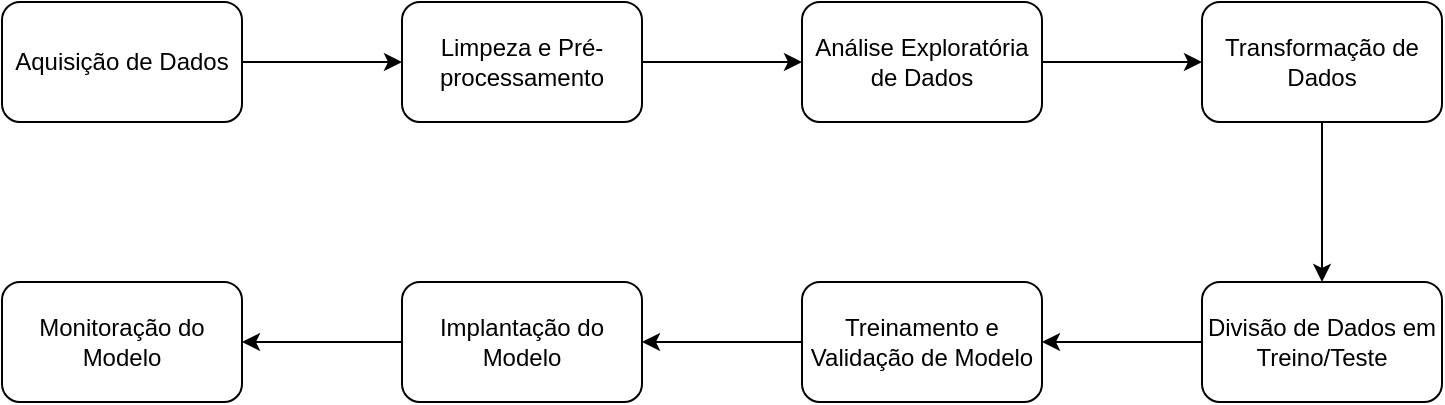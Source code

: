 <mxfile version="24.2.5" type="github">
  <diagram name="Página-1" id="rv3jOGP4jz_nnJ1uuz-K">
    <mxGraphModel dx="924" dy="523" grid="1" gridSize="10" guides="1" tooltips="1" connect="1" arrows="1" fold="1" page="1" pageScale="1" pageWidth="827" pageHeight="1169" math="0" shadow="0">
      <root>
        <mxCell id="0" />
        <mxCell id="1" parent="0" />
        <mxCell id="ckF_0hfI4pU45JttT-V6-3" value="" style="edgeStyle=orthogonalEdgeStyle;rounded=0;orthogonalLoop=1;jettySize=auto;html=1;" edge="1" parent="1" source="ckF_0hfI4pU45JttT-V6-1" target="ckF_0hfI4pU45JttT-V6-2">
          <mxGeometry relative="1" as="geometry" />
        </mxCell>
        <mxCell id="ckF_0hfI4pU45JttT-V6-1" value="Aquisição de Dados" style="rounded=1;whiteSpace=wrap;html=1;" vertex="1" parent="1">
          <mxGeometry x="70" y="70" width="120" height="60" as="geometry" />
        </mxCell>
        <mxCell id="ckF_0hfI4pU45JttT-V6-5" value="" style="edgeStyle=orthogonalEdgeStyle;rounded=0;orthogonalLoop=1;jettySize=auto;html=1;" edge="1" parent="1" source="ckF_0hfI4pU45JttT-V6-2" target="ckF_0hfI4pU45JttT-V6-4">
          <mxGeometry relative="1" as="geometry" />
        </mxCell>
        <mxCell id="ckF_0hfI4pU45JttT-V6-2" value="Limpeza e Pré-processamento" style="whiteSpace=wrap;html=1;rounded=1;" vertex="1" parent="1">
          <mxGeometry x="270" y="70" width="120" height="60" as="geometry" />
        </mxCell>
        <mxCell id="ckF_0hfI4pU45JttT-V6-7" value="" style="edgeStyle=orthogonalEdgeStyle;rounded=0;orthogonalLoop=1;jettySize=auto;html=1;" edge="1" parent="1" source="ckF_0hfI4pU45JttT-V6-4" target="ckF_0hfI4pU45JttT-V6-6">
          <mxGeometry relative="1" as="geometry" />
        </mxCell>
        <mxCell id="ckF_0hfI4pU45JttT-V6-4" value="Análise Exploratória de Dados" style="whiteSpace=wrap;html=1;rounded=1;" vertex="1" parent="1">
          <mxGeometry x="470" y="70" width="120" height="60" as="geometry" />
        </mxCell>
        <mxCell id="ckF_0hfI4pU45JttT-V6-9" value="" style="edgeStyle=orthogonalEdgeStyle;rounded=0;orthogonalLoop=1;jettySize=auto;html=1;" edge="1" parent="1" source="ckF_0hfI4pU45JttT-V6-6" target="ckF_0hfI4pU45JttT-V6-8">
          <mxGeometry relative="1" as="geometry" />
        </mxCell>
        <mxCell id="ckF_0hfI4pU45JttT-V6-6" value="Transformação de Dados" style="whiteSpace=wrap;html=1;rounded=1;" vertex="1" parent="1">
          <mxGeometry x="670" y="70" width="120" height="60" as="geometry" />
        </mxCell>
        <mxCell id="ckF_0hfI4pU45JttT-V6-11" value="" style="edgeStyle=orthogonalEdgeStyle;rounded=0;orthogonalLoop=1;jettySize=auto;html=1;" edge="1" parent="1" source="ckF_0hfI4pU45JttT-V6-8" target="ckF_0hfI4pU45JttT-V6-10">
          <mxGeometry relative="1" as="geometry" />
        </mxCell>
        <mxCell id="ckF_0hfI4pU45JttT-V6-8" value="Divisão de Dados em Treino/Teste" style="whiteSpace=wrap;html=1;rounded=1;" vertex="1" parent="1">
          <mxGeometry x="670" y="210" width="120" height="60" as="geometry" />
        </mxCell>
        <mxCell id="ckF_0hfI4pU45JttT-V6-13" value="" style="edgeStyle=orthogonalEdgeStyle;rounded=0;orthogonalLoop=1;jettySize=auto;html=1;" edge="1" parent="1" source="ckF_0hfI4pU45JttT-V6-10" target="ckF_0hfI4pU45JttT-V6-12">
          <mxGeometry relative="1" as="geometry" />
        </mxCell>
        <mxCell id="ckF_0hfI4pU45JttT-V6-10" value="Treinamento e Validação de Modelo" style="whiteSpace=wrap;html=1;rounded=1;" vertex="1" parent="1">
          <mxGeometry x="470" y="210" width="120" height="60" as="geometry" />
        </mxCell>
        <mxCell id="ckF_0hfI4pU45JttT-V6-15" value="" style="edgeStyle=orthogonalEdgeStyle;rounded=0;orthogonalLoop=1;jettySize=auto;html=1;" edge="1" parent="1" source="ckF_0hfI4pU45JttT-V6-12" target="ckF_0hfI4pU45JttT-V6-14">
          <mxGeometry relative="1" as="geometry" />
        </mxCell>
        <mxCell id="ckF_0hfI4pU45JttT-V6-12" value="Implantação do Modelo" style="whiteSpace=wrap;html=1;rounded=1;" vertex="1" parent="1">
          <mxGeometry x="270" y="210" width="120" height="60" as="geometry" />
        </mxCell>
        <mxCell id="ckF_0hfI4pU45JttT-V6-14" value="Monitoração do Modelo" style="whiteSpace=wrap;html=1;rounded=1;" vertex="1" parent="1">
          <mxGeometry x="70" y="210" width="120" height="60" as="geometry" />
        </mxCell>
      </root>
    </mxGraphModel>
  </diagram>
</mxfile>
